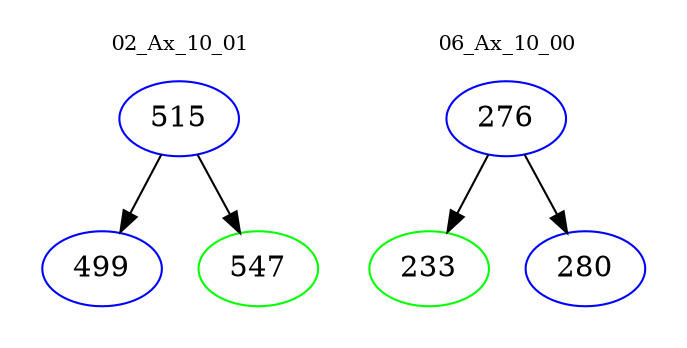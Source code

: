 digraph{
subgraph cluster_0 {
color = white
label = "02_Ax_10_01";
fontsize=10;
T0_515 [label="515", color="blue"]
T0_515 -> T0_499 [color="black"]
T0_499 [label="499", color="blue"]
T0_515 -> T0_547 [color="black"]
T0_547 [label="547", color="green"]
}
subgraph cluster_1 {
color = white
label = "06_Ax_10_00";
fontsize=10;
T1_276 [label="276", color="blue"]
T1_276 -> T1_233 [color="black"]
T1_233 [label="233", color="green"]
T1_276 -> T1_280 [color="black"]
T1_280 [label="280", color="blue"]
}
}
